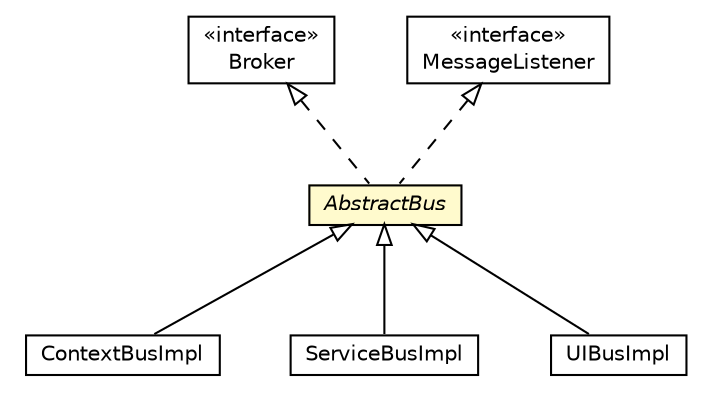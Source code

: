 #!/usr/local/bin/dot
#
# Class diagram 
# Generated by UMLGraph version R5_6-24-gf6e263 (http://www.umlgraph.org/)
#

digraph G {
	edge [fontname="Helvetica",fontsize=10,labelfontname="Helvetica",labelfontsize=10];
	node [fontname="Helvetica",fontsize=10,shape=plaintext];
	nodesep=0.25;
	ranksep=0.5;
	// org.universAAL.middleware.brokers.Broker
	c79832 [label=<<table title="org.universAAL.middleware.brokers.Broker" border="0" cellborder="1" cellspacing="0" cellpadding="2" port="p" href="../../brokers/Broker.html">
		<tr><td><table border="0" cellspacing="0" cellpadding="1">
<tr><td align="center" balign="center"> &#171;interface&#187; </td></tr>
<tr><td align="center" balign="center"> Broker </td></tr>
		</table></td></tr>
		</table>>, URL="../../brokers/Broker.html", fontname="Helvetica", fontcolor="black", fontsize=10.0];
	// org.universAAL.middleware.modules.listener.MessageListener
	c79863 [label=<<table title="org.universAAL.middleware.modules.listener.MessageListener" border="0" cellborder="1" cellspacing="0" cellpadding="2" port="p" href="../../modules/listener/MessageListener.html">
		<tr><td><table border="0" cellspacing="0" cellpadding="1">
<tr><td align="center" balign="center"> &#171;interface&#187; </td></tr>
<tr><td align="center" balign="center"> MessageListener </td></tr>
		</table></td></tr>
		</table>>, URL="../../modules/listener/MessageListener.html", fontname="Helvetica", fontcolor="black", fontsize=10.0];
	// org.universAAL.middleware.bus.model.AbstractBus
	c79940 [label=<<table title="org.universAAL.middleware.bus.model.AbstractBus" border="0" cellborder="1" cellspacing="0" cellpadding="2" port="p" bgcolor="lemonChiffon" href="./AbstractBus.html">
		<tr><td><table border="0" cellspacing="0" cellpadding="1">
<tr><td align="center" balign="center"><font face="Helvetica-Oblique"> AbstractBus </font></td></tr>
		</table></td></tr>
		</table>>, URL="./AbstractBus.html", fontname="Helvetica", fontcolor="black", fontsize=10.0];
	// org.universAAL.middleware.context.impl.ContextBusImpl
	c79985 [label=<<table title="org.universAAL.middleware.context.impl.ContextBusImpl" border="0" cellborder="1" cellspacing="0" cellpadding="2" port="p" href="../../context/impl/ContextBusImpl.html">
		<tr><td><table border="0" cellspacing="0" cellpadding="1">
<tr><td align="center" balign="center"> ContextBusImpl </td></tr>
		</table></td></tr>
		</table>>, URL="../../context/impl/ContextBusImpl.html", fontname="Helvetica", fontcolor="black", fontsize=10.0];
	// org.universAAL.middleware.service.impl.ServiceBusImpl
	c80025 [label=<<table title="org.universAAL.middleware.service.impl.ServiceBusImpl" border="0" cellborder="1" cellspacing="0" cellpadding="2" port="p" href="../../service/impl/ServiceBusImpl.html">
		<tr><td><table border="0" cellspacing="0" cellpadding="1">
<tr><td align="center" balign="center"> ServiceBusImpl </td></tr>
		</table></td></tr>
		</table>>, URL="../../service/impl/ServiceBusImpl.html", fontname="Helvetica", fontcolor="black", fontsize=10.0];
	// org.universAAL.middleware.ui.impl.UIBusImpl
	c80056 [label=<<table title="org.universAAL.middleware.ui.impl.UIBusImpl" border="0" cellborder="1" cellspacing="0" cellpadding="2" port="p" href="../../ui/impl/UIBusImpl.html">
		<tr><td><table border="0" cellspacing="0" cellpadding="1">
<tr><td align="center" balign="center"> UIBusImpl </td></tr>
		</table></td></tr>
		</table>>, URL="../../ui/impl/UIBusImpl.html", fontname="Helvetica", fontcolor="black", fontsize=10.0];
	//org.universAAL.middleware.bus.model.AbstractBus implements org.universAAL.middleware.brokers.Broker
	c79832:p -> c79940:p [dir=back,arrowtail=empty,style=dashed];
	//org.universAAL.middleware.bus.model.AbstractBus implements org.universAAL.middleware.modules.listener.MessageListener
	c79863:p -> c79940:p [dir=back,arrowtail=empty,style=dashed];
	//org.universAAL.middleware.context.impl.ContextBusImpl extends org.universAAL.middleware.bus.model.AbstractBus
	c79940:p -> c79985:p [dir=back,arrowtail=empty];
	//org.universAAL.middleware.service.impl.ServiceBusImpl extends org.universAAL.middleware.bus.model.AbstractBus
	c79940:p -> c80025:p [dir=back,arrowtail=empty];
	//org.universAAL.middleware.ui.impl.UIBusImpl extends org.universAAL.middleware.bus.model.AbstractBus
	c79940:p -> c80056:p [dir=back,arrowtail=empty];
}

